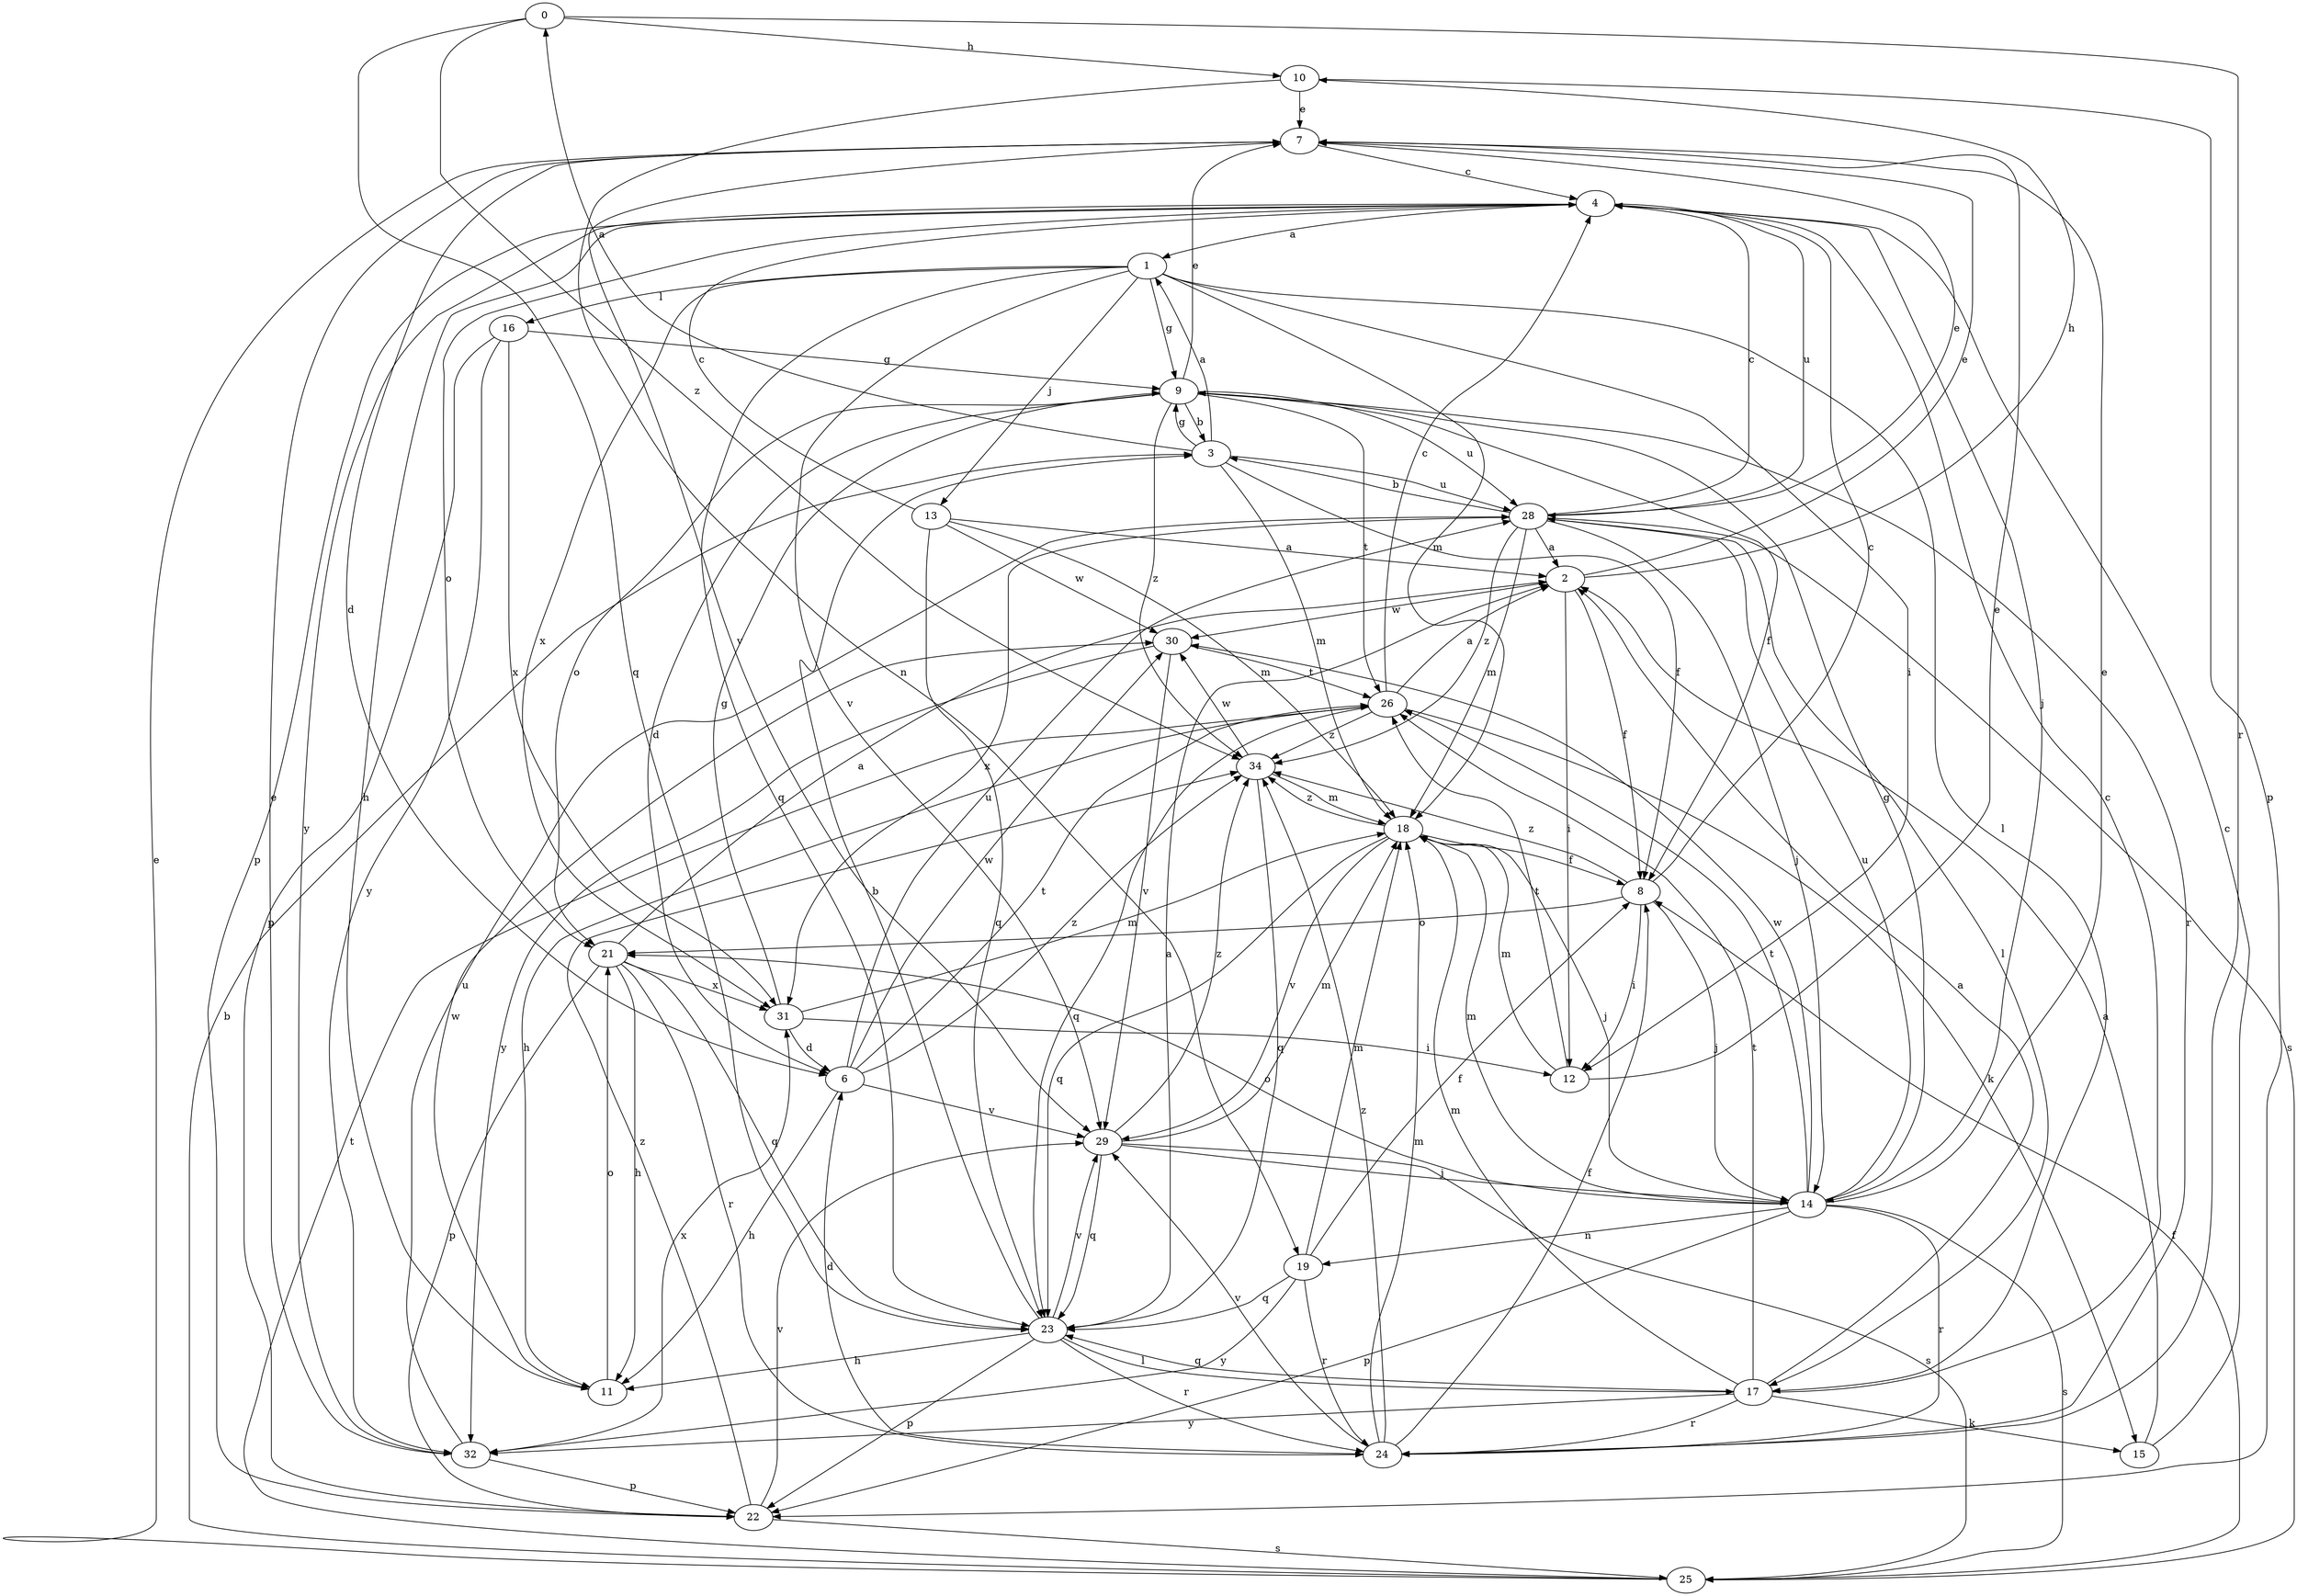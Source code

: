 strict digraph  {
0;
1;
2;
3;
4;
6;
7;
8;
9;
10;
11;
12;
13;
14;
15;
16;
17;
18;
19;
21;
22;
23;
24;
25;
26;
28;
29;
30;
31;
32;
34;
0 -> 10  [label=h];
0 -> 23  [label=q];
0 -> 24  [label=r];
0 -> 34  [label=z];
1 -> 9  [label=g];
1 -> 12  [label=i];
1 -> 13  [label=j];
1 -> 16  [label=l];
1 -> 17  [label=l];
1 -> 18  [label=m];
1 -> 23  [label=q];
1 -> 29  [label=v];
1 -> 31  [label=x];
2 -> 7  [label=e];
2 -> 8  [label=f];
2 -> 10  [label=h];
2 -> 12  [label=i];
2 -> 30  [label=w];
3 -> 0  [label=a];
3 -> 1  [label=a];
3 -> 8  [label=f];
3 -> 9  [label=g];
3 -> 18  [label=m];
3 -> 28  [label=u];
4 -> 1  [label=a];
4 -> 11  [label=h];
4 -> 14  [label=j];
4 -> 21  [label=o];
4 -> 22  [label=p];
4 -> 28  [label=u];
4 -> 32  [label=y];
6 -> 11  [label=h];
6 -> 26  [label=t];
6 -> 28  [label=u];
6 -> 29  [label=v];
6 -> 30  [label=w];
6 -> 34  [label=z];
7 -> 4  [label=c];
7 -> 6  [label=d];
7 -> 29  [label=v];
8 -> 4  [label=c];
8 -> 12  [label=i];
8 -> 14  [label=j];
8 -> 21  [label=o];
8 -> 34  [label=z];
9 -> 3  [label=b];
9 -> 6  [label=d];
9 -> 7  [label=e];
9 -> 8  [label=f];
9 -> 21  [label=o];
9 -> 24  [label=r];
9 -> 26  [label=t];
9 -> 28  [label=u];
9 -> 34  [label=z];
10 -> 7  [label=e];
10 -> 19  [label=n];
10 -> 22  [label=p];
11 -> 21  [label=o];
11 -> 30  [label=w];
12 -> 7  [label=e];
12 -> 18  [label=m];
12 -> 26  [label=t];
13 -> 2  [label=a];
13 -> 4  [label=c];
13 -> 18  [label=m];
13 -> 23  [label=q];
13 -> 30  [label=w];
14 -> 7  [label=e];
14 -> 9  [label=g];
14 -> 18  [label=m];
14 -> 19  [label=n];
14 -> 21  [label=o];
14 -> 22  [label=p];
14 -> 24  [label=r];
14 -> 25  [label=s];
14 -> 26  [label=t];
14 -> 28  [label=u];
14 -> 30  [label=w];
15 -> 2  [label=a];
15 -> 4  [label=c];
16 -> 9  [label=g];
16 -> 22  [label=p];
16 -> 31  [label=x];
16 -> 32  [label=y];
17 -> 2  [label=a];
17 -> 4  [label=c];
17 -> 15  [label=k];
17 -> 18  [label=m];
17 -> 23  [label=q];
17 -> 24  [label=r];
17 -> 26  [label=t];
17 -> 32  [label=y];
18 -> 8  [label=f];
18 -> 14  [label=j];
18 -> 23  [label=q];
18 -> 29  [label=v];
18 -> 34  [label=z];
19 -> 8  [label=f];
19 -> 18  [label=m];
19 -> 23  [label=q];
19 -> 24  [label=r];
19 -> 32  [label=y];
21 -> 2  [label=a];
21 -> 11  [label=h];
21 -> 22  [label=p];
21 -> 23  [label=q];
21 -> 24  [label=r];
21 -> 31  [label=x];
22 -> 25  [label=s];
22 -> 29  [label=v];
22 -> 34  [label=z];
23 -> 2  [label=a];
23 -> 3  [label=b];
23 -> 11  [label=h];
23 -> 17  [label=l];
23 -> 22  [label=p];
23 -> 24  [label=r];
23 -> 29  [label=v];
24 -> 6  [label=d];
24 -> 8  [label=f];
24 -> 18  [label=m];
24 -> 29  [label=v];
24 -> 34  [label=z];
25 -> 3  [label=b];
25 -> 7  [label=e];
25 -> 8  [label=f];
25 -> 26  [label=t];
26 -> 2  [label=a];
26 -> 4  [label=c];
26 -> 11  [label=h];
26 -> 15  [label=k];
26 -> 23  [label=q];
26 -> 34  [label=z];
28 -> 2  [label=a];
28 -> 3  [label=b];
28 -> 4  [label=c];
28 -> 7  [label=e];
28 -> 14  [label=j];
28 -> 17  [label=l];
28 -> 18  [label=m];
28 -> 25  [label=s];
28 -> 31  [label=x];
28 -> 34  [label=z];
29 -> 14  [label=j];
29 -> 18  [label=m];
29 -> 23  [label=q];
29 -> 25  [label=s];
29 -> 34  [label=z];
30 -> 26  [label=t];
30 -> 29  [label=v];
30 -> 32  [label=y];
31 -> 6  [label=d];
31 -> 9  [label=g];
31 -> 12  [label=i];
31 -> 18  [label=m];
32 -> 7  [label=e];
32 -> 22  [label=p];
32 -> 28  [label=u];
32 -> 31  [label=x];
34 -> 18  [label=m];
34 -> 23  [label=q];
34 -> 30  [label=w];
}
